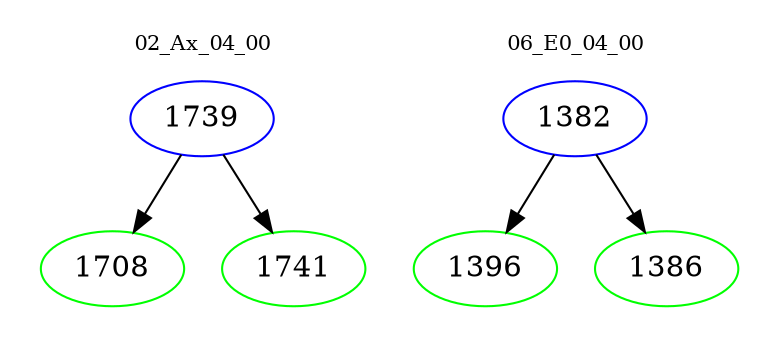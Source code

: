 digraph{
subgraph cluster_0 {
color = white
label = "02_Ax_04_00";
fontsize=10;
T0_1739 [label="1739", color="blue"]
T0_1739 -> T0_1708 [color="black"]
T0_1708 [label="1708", color="green"]
T0_1739 -> T0_1741 [color="black"]
T0_1741 [label="1741", color="green"]
}
subgraph cluster_1 {
color = white
label = "06_E0_04_00";
fontsize=10;
T1_1382 [label="1382", color="blue"]
T1_1382 -> T1_1396 [color="black"]
T1_1396 [label="1396", color="green"]
T1_1382 -> T1_1386 [color="black"]
T1_1386 [label="1386", color="green"]
}
}
